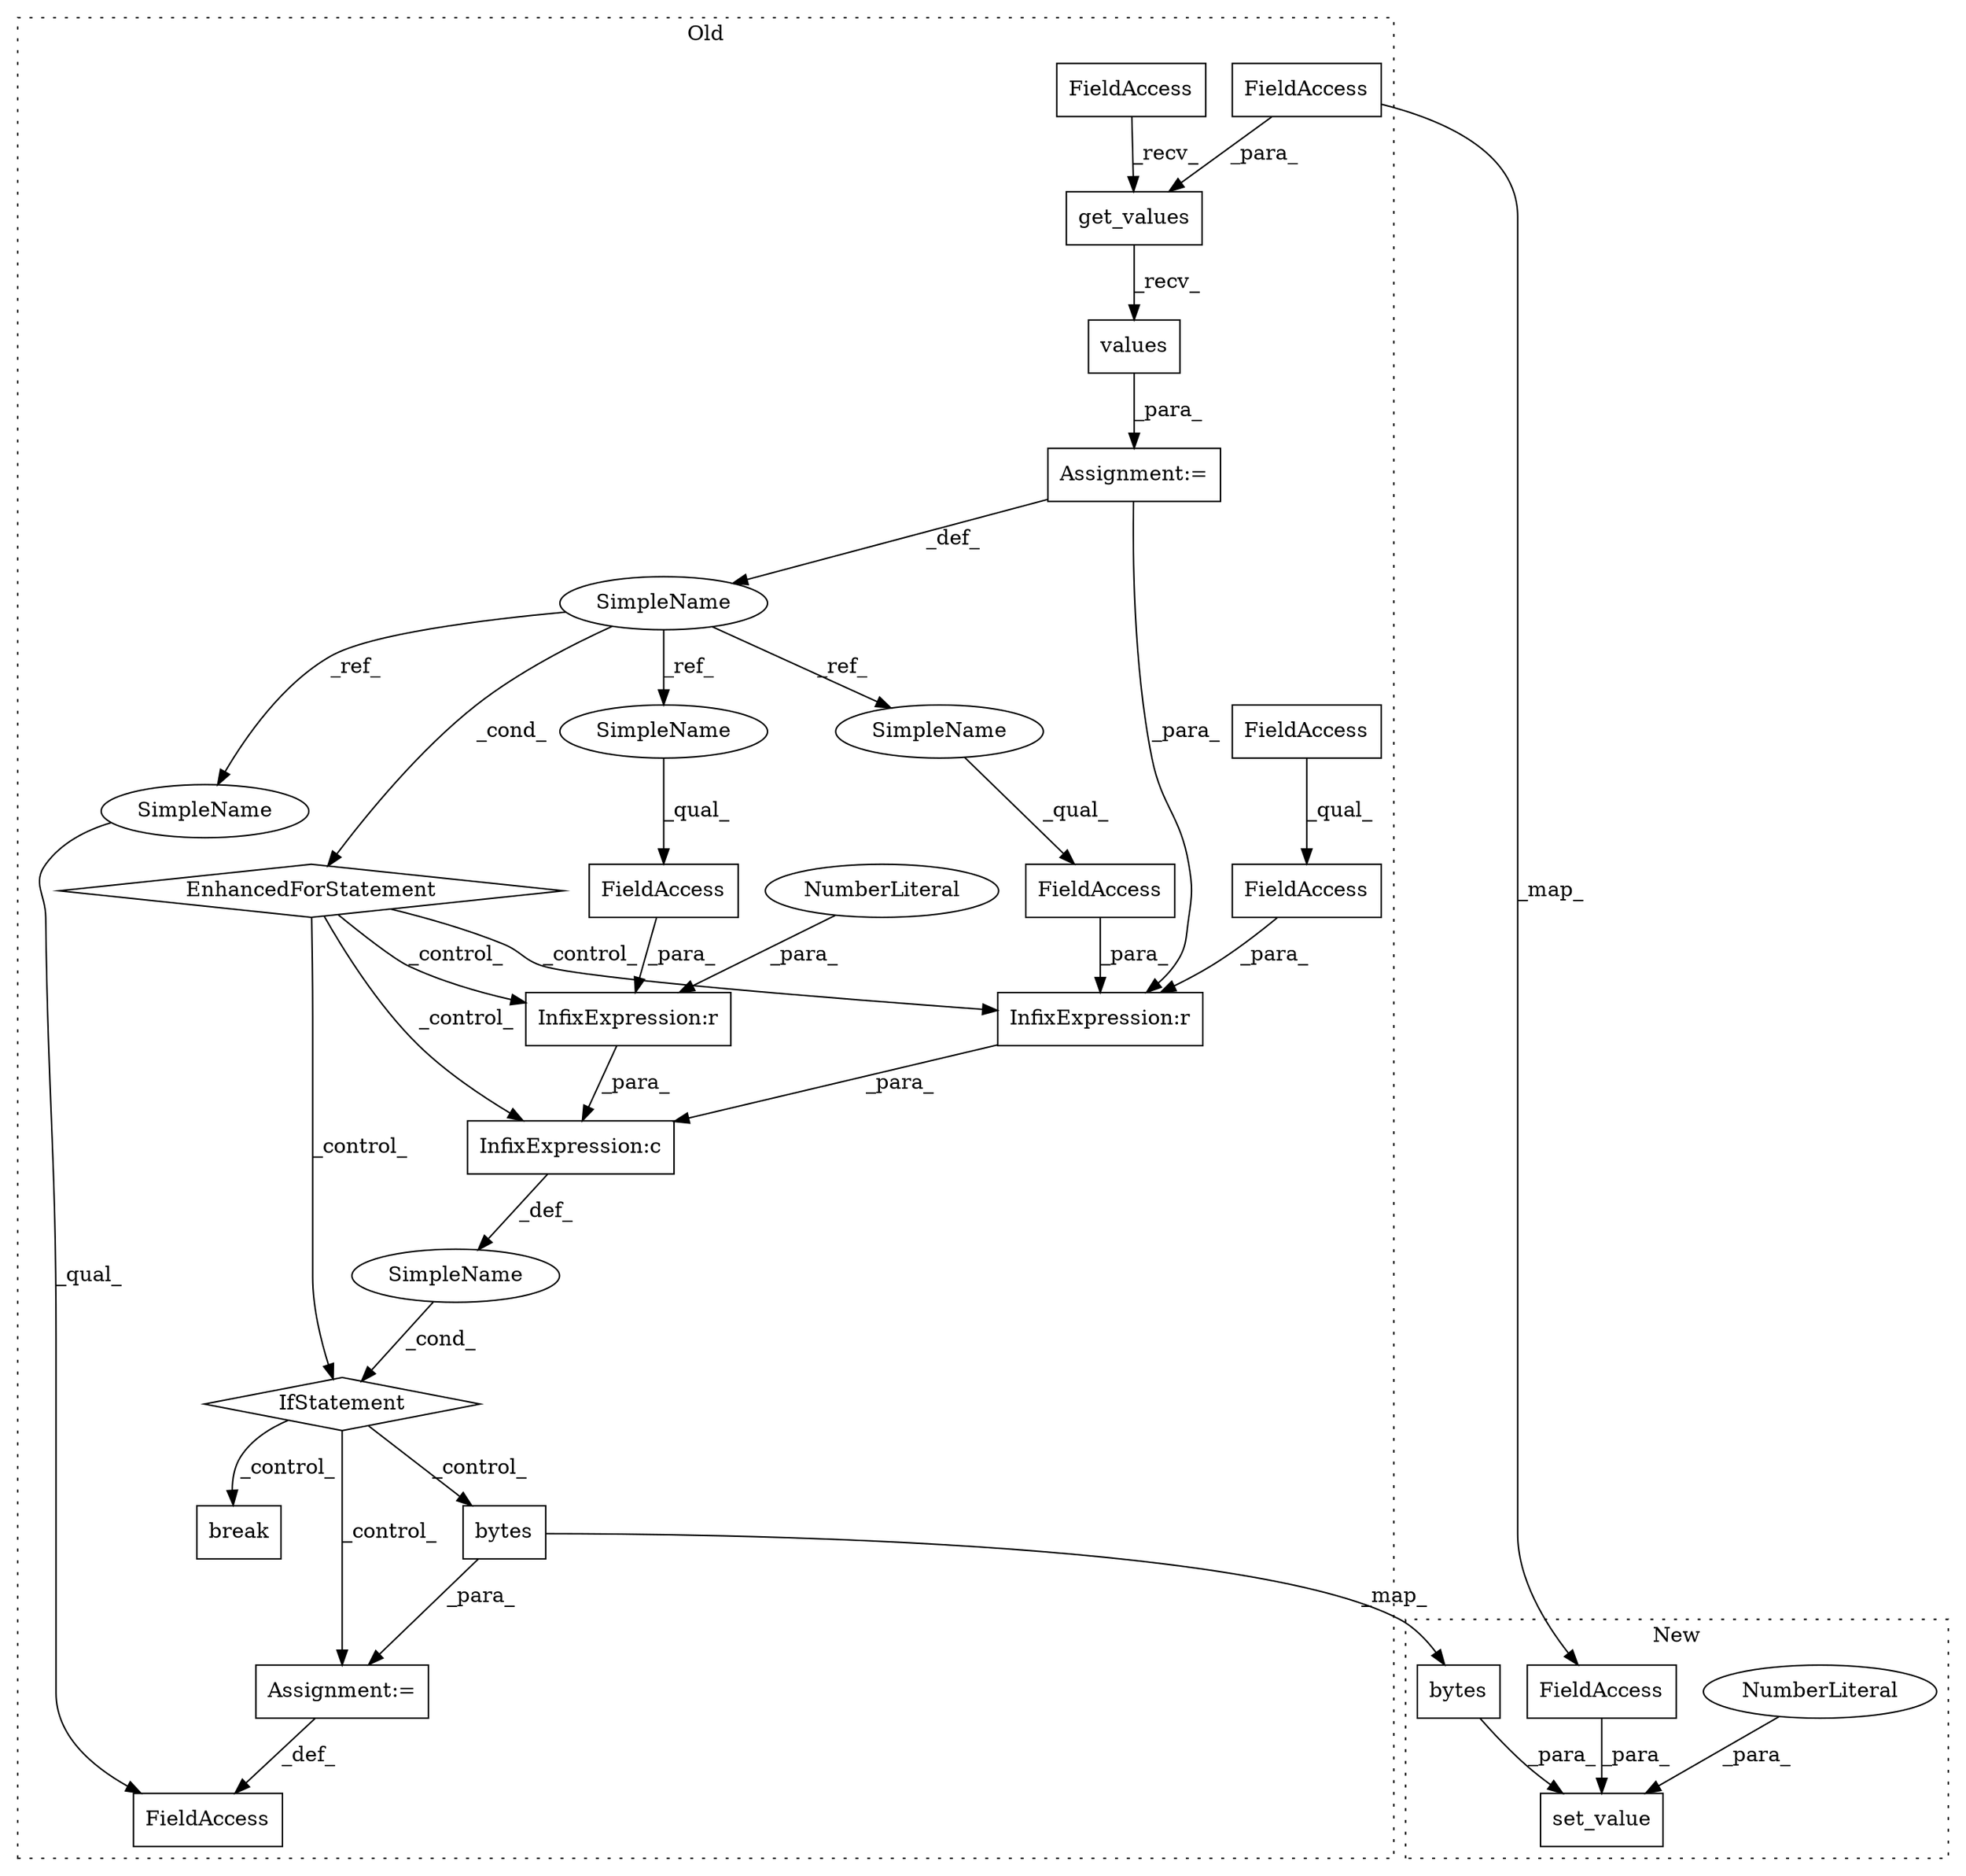 digraph G {
subgraph cluster0 {
1 [label="break" a="10" s="8288" l="6" shape="box"];
3 [label="get_values" a="32" s="8062,8114" l="11,1" shape="box"];
4 [label="SimpleName" a="42" s="8043" l="5" shape="ellipse"];
5 [label="EnhancedForStatement" a="70" s="7978,8124" l="53,2" shape="diamond"];
6 [label="values" a="32" s="8116" l="8" shape="box"];
7 [label="InfixExpression:r" a="27" s="8220" l="4" shape="box"];
8 [label="FieldAccess" a="22" s="8051" l="10" shape="box"];
9 [label="FieldAccess" a="22" s="8238" l="10" shape="box"];
10 [label="FieldAccess" a="22" s="8139" l="19" shape="box"];
11 [label="FieldAccess" a="22" s="8209" l="11" shape="box"];
12 [label="SimpleName" a="42" s="" l="" shape="ellipse"];
13 [label="IfStatement" a="25" s="8134,8226" l="4,2" shape="diamond"];
14 [label="Assignment:=" a="7" s="7978,8124" l="53,2" shape="box"];
15 [label="Assignment:=" a="7" s="8248" l="1" shape="box"];
16 [label="FieldAccess" a="22" s="8073" l="41" shape="box"];
18 [label="NumberLiteral" a="34" s="8224" l="1" shape="ellipse"];
20 [label="InfixExpression:r" a="27" s="8158" l="4" shape="box"];
21 [label="InfixExpression:c" a="27" s="8204" l="4" shape="box"];
22 [label="FieldAccess" a="22" s="8162" l="41" shape="box"];
23 [label="FieldAccess" a="22" s="8162" l="11" shape="box"];
25 [label="bytes" a="32" s="8249,8277" l="6,1" shape="box"];
26 [label="SimpleName" a="42" s="8209" l="5" shape="ellipse"];
27 [label="SimpleName" a="42" s="8238" l="5" shape="ellipse"];
28 [label="SimpleName" a="42" s="8139" l="5" shape="ellipse"];
label = "Old";
style="dotted";
}
subgraph cluster1 {
2 [label="set_value" a="32" s="7002,7085" l="10,1" shape="box"];
17 [label="FieldAccess" a="22" s="7012" l="41" shape="box"];
19 [label="NumberLiteral" a="34" s="7054" l="1" shape="ellipse"];
24 [label="bytes" a="32" s="7056,7084" l="6,1" shape="box"];
label = "New";
style="dotted";
}
3 -> 6 [label="_recv_"];
4 -> 27 [label="_ref_"];
4 -> 28 [label="_ref_"];
4 -> 26 [label="_ref_"];
4 -> 5 [label="_cond_"];
5 -> 20 [label="_control_"];
5 -> 13 [label="_control_"];
5 -> 21 [label="_control_"];
5 -> 7 [label="_control_"];
6 -> 14 [label="_para_"];
7 -> 21 [label="_para_"];
8 -> 3 [label="_recv_"];
10 -> 20 [label="_para_"];
11 -> 7 [label="_para_"];
12 -> 13 [label="_cond_"];
13 -> 1 [label="_control_"];
13 -> 15 [label="_control_"];
13 -> 25 [label="_control_"];
14 -> 20 [label="_para_"];
14 -> 4 [label="_def_"];
15 -> 9 [label="_def_"];
16 -> 3 [label="_para_"];
16 -> 17 [label="_map_"];
17 -> 2 [label="_para_"];
18 -> 7 [label="_para_"];
19 -> 2 [label="_para_"];
20 -> 21 [label="_para_"];
21 -> 12 [label="_def_"];
22 -> 20 [label="_para_"];
23 -> 22 [label="_qual_"];
24 -> 2 [label="_para_"];
25 -> 24 [label="_map_"];
25 -> 15 [label="_para_"];
26 -> 11 [label="_qual_"];
27 -> 9 [label="_qual_"];
28 -> 10 [label="_qual_"];
}